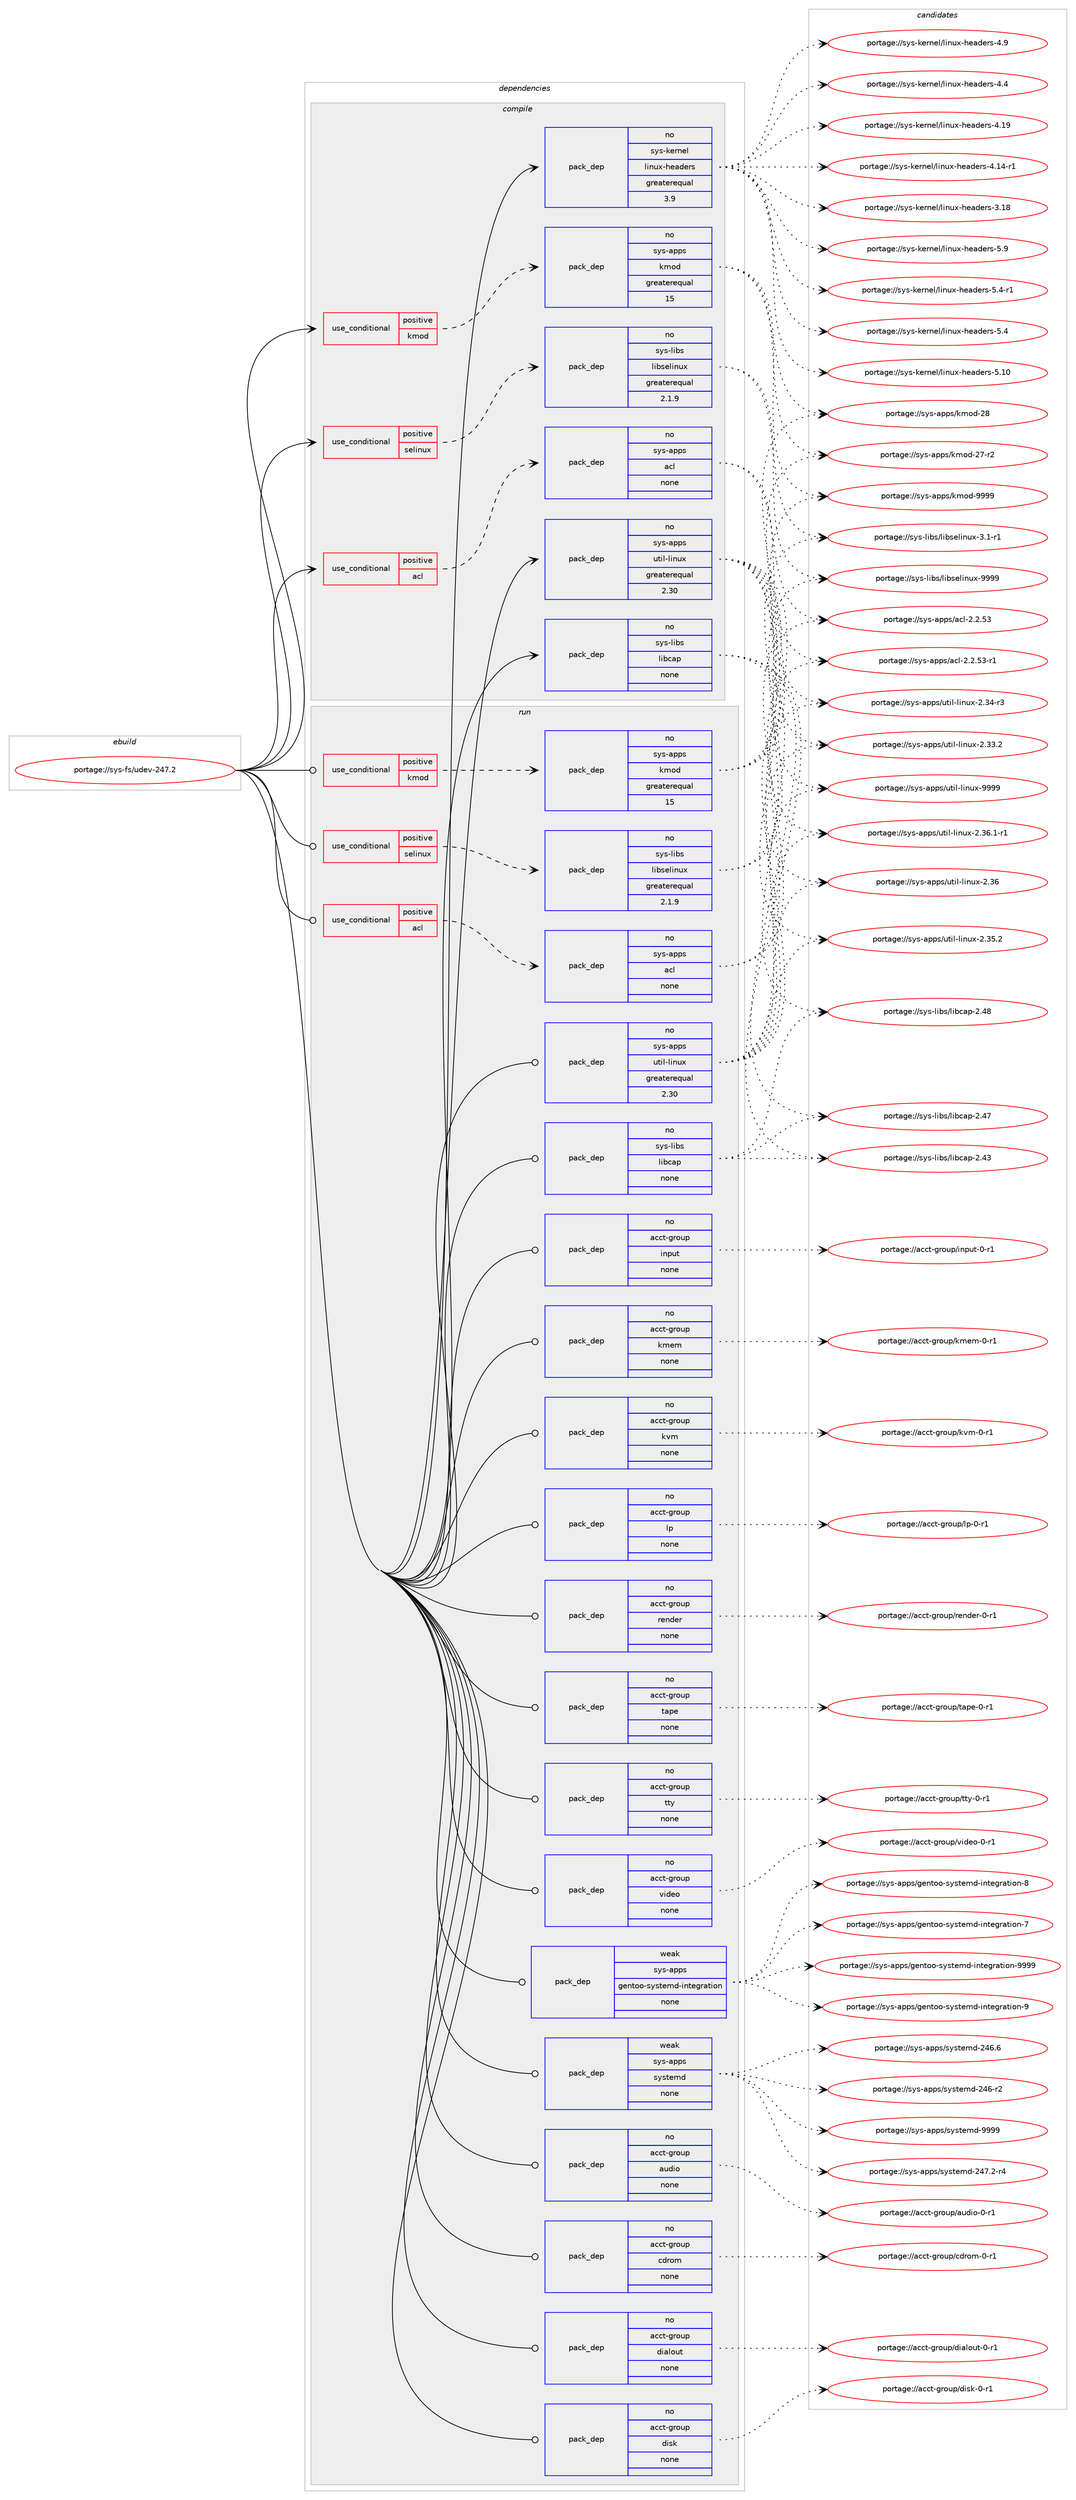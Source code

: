 digraph prolog {

# *************
# Graph options
# *************

newrank=true;
concentrate=true;
compound=true;
graph [rankdir=LR,fontname=Helvetica,fontsize=10,ranksep=1.5];#, ranksep=2.5, nodesep=0.2];
edge  [arrowhead=vee];
node  [fontname=Helvetica,fontsize=10];

# **********
# The ebuild
# **********

subgraph cluster_leftcol {
color=gray;
rank=same;
label=<<i>ebuild</i>>;
id [label="portage://sys-fs/udev-247.2", color=red, width=4, href="../sys-fs/udev-247.2.svg"];
}

# ****************
# The dependencies
# ****************

subgraph cluster_midcol {
color=gray;
label=<<i>dependencies</i>>;
subgraph cluster_compile {
fillcolor="#eeeeee";
style=filled;
label=<<i>compile</i>>;
subgraph cond1304 {
dependency5177 [label=<<TABLE BORDER="0" CELLBORDER="1" CELLSPACING="0" CELLPADDING="4"><TR><TD ROWSPAN="3" CELLPADDING="10">use_conditional</TD></TR><TR><TD>positive</TD></TR><TR><TD>acl</TD></TR></TABLE>>, shape=none, color=red];
subgraph pack3801 {
dependency5178 [label=<<TABLE BORDER="0" CELLBORDER="1" CELLSPACING="0" CELLPADDING="4" WIDTH="220"><TR><TD ROWSPAN="6" CELLPADDING="30">pack_dep</TD></TR><TR><TD WIDTH="110">no</TD></TR><TR><TD>sys-apps</TD></TR><TR><TD>acl</TD></TR><TR><TD>none</TD></TR><TR><TD></TD></TR></TABLE>>, shape=none, color=blue];
}
dependency5177:e -> dependency5178:w [weight=20,style="dashed",arrowhead="vee"];
}
id:e -> dependency5177:w [weight=20,style="solid",arrowhead="vee"];
subgraph cond1305 {
dependency5179 [label=<<TABLE BORDER="0" CELLBORDER="1" CELLSPACING="0" CELLPADDING="4"><TR><TD ROWSPAN="3" CELLPADDING="10">use_conditional</TD></TR><TR><TD>positive</TD></TR><TR><TD>kmod</TD></TR></TABLE>>, shape=none, color=red];
subgraph pack3802 {
dependency5180 [label=<<TABLE BORDER="0" CELLBORDER="1" CELLSPACING="0" CELLPADDING="4" WIDTH="220"><TR><TD ROWSPAN="6" CELLPADDING="30">pack_dep</TD></TR><TR><TD WIDTH="110">no</TD></TR><TR><TD>sys-apps</TD></TR><TR><TD>kmod</TD></TR><TR><TD>greaterequal</TD></TR><TR><TD>15</TD></TR></TABLE>>, shape=none, color=blue];
}
dependency5179:e -> dependency5180:w [weight=20,style="dashed",arrowhead="vee"];
}
id:e -> dependency5179:w [weight=20,style="solid",arrowhead="vee"];
subgraph cond1306 {
dependency5181 [label=<<TABLE BORDER="0" CELLBORDER="1" CELLSPACING="0" CELLPADDING="4"><TR><TD ROWSPAN="3" CELLPADDING="10">use_conditional</TD></TR><TR><TD>positive</TD></TR><TR><TD>selinux</TD></TR></TABLE>>, shape=none, color=red];
subgraph pack3803 {
dependency5182 [label=<<TABLE BORDER="0" CELLBORDER="1" CELLSPACING="0" CELLPADDING="4" WIDTH="220"><TR><TD ROWSPAN="6" CELLPADDING="30">pack_dep</TD></TR><TR><TD WIDTH="110">no</TD></TR><TR><TD>sys-libs</TD></TR><TR><TD>libselinux</TD></TR><TR><TD>greaterequal</TD></TR><TR><TD>2.1.9</TD></TR></TABLE>>, shape=none, color=blue];
}
dependency5181:e -> dependency5182:w [weight=20,style="dashed",arrowhead="vee"];
}
id:e -> dependency5181:w [weight=20,style="solid",arrowhead="vee"];
subgraph pack3804 {
dependency5183 [label=<<TABLE BORDER="0" CELLBORDER="1" CELLSPACING="0" CELLPADDING="4" WIDTH="220"><TR><TD ROWSPAN="6" CELLPADDING="30">pack_dep</TD></TR><TR><TD WIDTH="110">no</TD></TR><TR><TD>sys-apps</TD></TR><TR><TD>util-linux</TD></TR><TR><TD>greaterequal</TD></TR><TR><TD>2.30</TD></TR></TABLE>>, shape=none, color=blue];
}
id:e -> dependency5183:w [weight=20,style="solid",arrowhead="vee"];
subgraph pack3805 {
dependency5184 [label=<<TABLE BORDER="0" CELLBORDER="1" CELLSPACING="0" CELLPADDING="4" WIDTH="220"><TR><TD ROWSPAN="6" CELLPADDING="30">pack_dep</TD></TR><TR><TD WIDTH="110">no</TD></TR><TR><TD>sys-kernel</TD></TR><TR><TD>linux-headers</TD></TR><TR><TD>greaterequal</TD></TR><TR><TD>3.9</TD></TR></TABLE>>, shape=none, color=blue];
}
id:e -> dependency5184:w [weight=20,style="solid",arrowhead="vee"];
subgraph pack3806 {
dependency5185 [label=<<TABLE BORDER="0" CELLBORDER="1" CELLSPACING="0" CELLPADDING="4" WIDTH="220"><TR><TD ROWSPAN="6" CELLPADDING="30">pack_dep</TD></TR><TR><TD WIDTH="110">no</TD></TR><TR><TD>sys-libs</TD></TR><TR><TD>libcap</TD></TR><TR><TD>none</TD></TR><TR><TD></TD></TR></TABLE>>, shape=none, color=blue];
}
id:e -> dependency5185:w [weight=20,style="solid",arrowhead="vee"];
}
subgraph cluster_compileandrun {
fillcolor="#eeeeee";
style=filled;
label=<<i>compile and run</i>>;
}
subgraph cluster_run {
fillcolor="#eeeeee";
style=filled;
label=<<i>run</i>>;
subgraph cond1307 {
dependency5186 [label=<<TABLE BORDER="0" CELLBORDER="1" CELLSPACING="0" CELLPADDING="4"><TR><TD ROWSPAN="3" CELLPADDING="10">use_conditional</TD></TR><TR><TD>positive</TD></TR><TR><TD>acl</TD></TR></TABLE>>, shape=none, color=red];
subgraph pack3807 {
dependency5187 [label=<<TABLE BORDER="0" CELLBORDER="1" CELLSPACING="0" CELLPADDING="4" WIDTH="220"><TR><TD ROWSPAN="6" CELLPADDING="30">pack_dep</TD></TR><TR><TD WIDTH="110">no</TD></TR><TR><TD>sys-apps</TD></TR><TR><TD>acl</TD></TR><TR><TD>none</TD></TR><TR><TD></TD></TR></TABLE>>, shape=none, color=blue];
}
dependency5186:e -> dependency5187:w [weight=20,style="dashed",arrowhead="vee"];
}
id:e -> dependency5186:w [weight=20,style="solid",arrowhead="odot"];
subgraph cond1308 {
dependency5188 [label=<<TABLE BORDER="0" CELLBORDER="1" CELLSPACING="0" CELLPADDING="4"><TR><TD ROWSPAN="3" CELLPADDING="10">use_conditional</TD></TR><TR><TD>positive</TD></TR><TR><TD>kmod</TD></TR></TABLE>>, shape=none, color=red];
subgraph pack3808 {
dependency5189 [label=<<TABLE BORDER="0" CELLBORDER="1" CELLSPACING="0" CELLPADDING="4" WIDTH="220"><TR><TD ROWSPAN="6" CELLPADDING="30">pack_dep</TD></TR><TR><TD WIDTH="110">no</TD></TR><TR><TD>sys-apps</TD></TR><TR><TD>kmod</TD></TR><TR><TD>greaterequal</TD></TR><TR><TD>15</TD></TR></TABLE>>, shape=none, color=blue];
}
dependency5188:e -> dependency5189:w [weight=20,style="dashed",arrowhead="vee"];
}
id:e -> dependency5188:w [weight=20,style="solid",arrowhead="odot"];
subgraph cond1309 {
dependency5190 [label=<<TABLE BORDER="0" CELLBORDER="1" CELLSPACING="0" CELLPADDING="4"><TR><TD ROWSPAN="3" CELLPADDING="10">use_conditional</TD></TR><TR><TD>positive</TD></TR><TR><TD>selinux</TD></TR></TABLE>>, shape=none, color=red];
subgraph pack3809 {
dependency5191 [label=<<TABLE BORDER="0" CELLBORDER="1" CELLSPACING="0" CELLPADDING="4" WIDTH="220"><TR><TD ROWSPAN="6" CELLPADDING="30">pack_dep</TD></TR><TR><TD WIDTH="110">no</TD></TR><TR><TD>sys-libs</TD></TR><TR><TD>libselinux</TD></TR><TR><TD>greaterequal</TD></TR><TR><TD>2.1.9</TD></TR></TABLE>>, shape=none, color=blue];
}
dependency5190:e -> dependency5191:w [weight=20,style="dashed",arrowhead="vee"];
}
id:e -> dependency5190:w [weight=20,style="solid",arrowhead="odot"];
subgraph pack3810 {
dependency5192 [label=<<TABLE BORDER="0" CELLBORDER="1" CELLSPACING="0" CELLPADDING="4" WIDTH="220"><TR><TD ROWSPAN="6" CELLPADDING="30">pack_dep</TD></TR><TR><TD WIDTH="110">no</TD></TR><TR><TD>acct-group</TD></TR><TR><TD>audio</TD></TR><TR><TD>none</TD></TR><TR><TD></TD></TR></TABLE>>, shape=none, color=blue];
}
id:e -> dependency5192:w [weight=20,style="solid",arrowhead="odot"];
subgraph pack3811 {
dependency5193 [label=<<TABLE BORDER="0" CELLBORDER="1" CELLSPACING="0" CELLPADDING="4" WIDTH="220"><TR><TD ROWSPAN="6" CELLPADDING="30">pack_dep</TD></TR><TR><TD WIDTH="110">no</TD></TR><TR><TD>acct-group</TD></TR><TR><TD>cdrom</TD></TR><TR><TD>none</TD></TR><TR><TD></TD></TR></TABLE>>, shape=none, color=blue];
}
id:e -> dependency5193:w [weight=20,style="solid",arrowhead="odot"];
subgraph pack3812 {
dependency5194 [label=<<TABLE BORDER="0" CELLBORDER="1" CELLSPACING="0" CELLPADDING="4" WIDTH="220"><TR><TD ROWSPAN="6" CELLPADDING="30">pack_dep</TD></TR><TR><TD WIDTH="110">no</TD></TR><TR><TD>acct-group</TD></TR><TR><TD>dialout</TD></TR><TR><TD>none</TD></TR><TR><TD></TD></TR></TABLE>>, shape=none, color=blue];
}
id:e -> dependency5194:w [weight=20,style="solid",arrowhead="odot"];
subgraph pack3813 {
dependency5195 [label=<<TABLE BORDER="0" CELLBORDER="1" CELLSPACING="0" CELLPADDING="4" WIDTH="220"><TR><TD ROWSPAN="6" CELLPADDING="30">pack_dep</TD></TR><TR><TD WIDTH="110">no</TD></TR><TR><TD>acct-group</TD></TR><TR><TD>disk</TD></TR><TR><TD>none</TD></TR><TR><TD></TD></TR></TABLE>>, shape=none, color=blue];
}
id:e -> dependency5195:w [weight=20,style="solid",arrowhead="odot"];
subgraph pack3814 {
dependency5196 [label=<<TABLE BORDER="0" CELLBORDER="1" CELLSPACING="0" CELLPADDING="4" WIDTH="220"><TR><TD ROWSPAN="6" CELLPADDING="30">pack_dep</TD></TR><TR><TD WIDTH="110">no</TD></TR><TR><TD>acct-group</TD></TR><TR><TD>input</TD></TR><TR><TD>none</TD></TR><TR><TD></TD></TR></TABLE>>, shape=none, color=blue];
}
id:e -> dependency5196:w [weight=20,style="solid",arrowhead="odot"];
subgraph pack3815 {
dependency5197 [label=<<TABLE BORDER="0" CELLBORDER="1" CELLSPACING="0" CELLPADDING="4" WIDTH="220"><TR><TD ROWSPAN="6" CELLPADDING="30">pack_dep</TD></TR><TR><TD WIDTH="110">no</TD></TR><TR><TD>acct-group</TD></TR><TR><TD>kmem</TD></TR><TR><TD>none</TD></TR><TR><TD></TD></TR></TABLE>>, shape=none, color=blue];
}
id:e -> dependency5197:w [weight=20,style="solid",arrowhead="odot"];
subgraph pack3816 {
dependency5198 [label=<<TABLE BORDER="0" CELLBORDER="1" CELLSPACING="0" CELLPADDING="4" WIDTH="220"><TR><TD ROWSPAN="6" CELLPADDING="30">pack_dep</TD></TR><TR><TD WIDTH="110">no</TD></TR><TR><TD>acct-group</TD></TR><TR><TD>kvm</TD></TR><TR><TD>none</TD></TR><TR><TD></TD></TR></TABLE>>, shape=none, color=blue];
}
id:e -> dependency5198:w [weight=20,style="solid",arrowhead="odot"];
subgraph pack3817 {
dependency5199 [label=<<TABLE BORDER="0" CELLBORDER="1" CELLSPACING="0" CELLPADDING="4" WIDTH="220"><TR><TD ROWSPAN="6" CELLPADDING="30">pack_dep</TD></TR><TR><TD WIDTH="110">no</TD></TR><TR><TD>acct-group</TD></TR><TR><TD>lp</TD></TR><TR><TD>none</TD></TR><TR><TD></TD></TR></TABLE>>, shape=none, color=blue];
}
id:e -> dependency5199:w [weight=20,style="solid",arrowhead="odot"];
subgraph pack3818 {
dependency5200 [label=<<TABLE BORDER="0" CELLBORDER="1" CELLSPACING="0" CELLPADDING="4" WIDTH="220"><TR><TD ROWSPAN="6" CELLPADDING="30">pack_dep</TD></TR><TR><TD WIDTH="110">no</TD></TR><TR><TD>acct-group</TD></TR><TR><TD>render</TD></TR><TR><TD>none</TD></TR><TR><TD></TD></TR></TABLE>>, shape=none, color=blue];
}
id:e -> dependency5200:w [weight=20,style="solid",arrowhead="odot"];
subgraph pack3819 {
dependency5201 [label=<<TABLE BORDER="0" CELLBORDER="1" CELLSPACING="0" CELLPADDING="4" WIDTH="220"><TR><TD ROWSPAN="6" CELLPADDING="30">pack_dep</TD></TR><TR><TD WIDTH="110">no</TD></TR><TR><TD>acct-group</TD></TR><TR><TD>tape</TD></TR><TR><TD>none</TD></TR><TR><TD></TD></TR></TABLE>>, shape=none, color=blue];
}
id:e -> dependency5201:w [weight=20,style="solid",arrowhead="odot"];
subgraph pack3820 {
dependency5202 [label=<<TABLE BORDER="0" CELLBORDER="1" CELLSPACING="0" CELLPADDING="4" WIDTH="220"><TR><TD ROWSPAN="6" CELLPADDING="30">pack_dep</TD></TR><TR><TD WIDTH="110">no</TD></TR><TR><TD>acct-group</TD></TR><TR><TD>tty</TD></TR><TR><TD>none</TD></TR><TR><TD></TD></TR></TABLE>>, shape=none, color=blue];
}
id:e -> dependency5202:w [weight=20,style="solid",arrowhead="odot"];
subgraph pack3821 {
dependency5203 [label=<<TABLE BORDER="0" CELLBORDER="1" CELLSPACING="0" CELLPADDING="4" WIDTH="220"><TR><TD ROWSPAN="6" CELLPADDING="30">pack_dep</TD></TR><TR><TD WIDTH="110">no</TD></TR><TR><TD>acct-group</TD></TR><TR><TD>video</TD></TR><TR><TD>none</TD></TR><TR><TD></TD></TR></TABLE>>, shape=none, color=blue];
}
id:e -> dependency5203:w [weight=20,style="solid",arrowhead="odot"];
subgraph pack3822 {
dependency5204 [label=<<TABLE BORDER="0" CELLBORDER="1" CELLSPACING="0" CELLPADDING="4" WIDTH="220"><TR><TD ROWSPAN="6" CELLPADDING="30">pack_dep</TD></TR><TR><TD WIDTH="110">no</TD></TR><TR><TD>sys-apps</TD></TR><TR><TD>util-linux</TD></TR><TR><TD>greaterequal</TD></TR><TR><TD>2.30</TD></TR></TABLE>>, shape=none, color=blue];
}
id:e -> dependency5204:w [weight=20,style="solid",arrowhead="odot"];
subgraph pack3823 {
dependency5205 [label=<<TABLE BORDER="0" CELLBORDER="1" CELLSPACING="0" CELLPADDING="4" WIDTH="220"><TR><TD ROWSPAN="6" CELLPADDING="30">pack_dep</TD></TR><TR><TD WIDTH="110">no</TD></TR><TR><TD>sys-libs</TD></TR><TR><TD>libcap</TD></TR><TR><TD>none</TD></TR><TR><TD></TD></TR></TABLE>>, shape=none, color=blue];
}
id:e -> dependency5205:w [weight=20,style="solid",arrowhead="odot"];
subgraph pack3824 {
dependency5206 [label=<<TABLE BORDER="0" CELLBORDER="1" CELLSPACING="0" CELLPADDING="4" WIDTH="220"><TR><TD ROWSPAN="6" CELLPADDING="30">pack_dep</TD></TR><TR><TD WIDTH="110">weak</TD></TR><TR><TD>sys-apps</TD></TR><TR><TD>gentoo-systemd-integration</TD></TR><TR><TD>none</TD></TR><TR><TD></TD></TR></TABLE>>, shape=none, color=blue];
}
id:e -> dependency5206:w [weight=20,style="solid",arrowhead="odot"];
subgraph pack3825 {
dependency5207 [label=<<TABLE BORDER="0" CELLBORDER="1" CELLSPACING="0" CELLPADDING="4" WIDTH="220"><TR><TD ROWSPAN="6" CELLPADDING="30">pack_dep</TD></TR><TR><TD WIDTH="110">weak</TD></TR><TR><TD>sys-apps</TD></TR><TR><TD>systemd</TD></TR><TR><TD>none</TD></TR><TR><TD></TD></TR></TABLE>>, shape=none, color=blue];
}
id:e -> dependency5207:w [weight=20,style="solid",arrowhead="odot"];
}
}

# **************
# The candidates
# **************

subgraph cluster_choices {
rank=same;
color=gray;
label=<<i>candidates</i>>;

subgraph choice3801 {
color=black;
nodesep=1;
choice1151211154597112112115479799108455046504653514511449 [label="portage://sys-apps/acl-2.2.53-r1", color=red, width=4,href="../sys-apps/acl-2.2.53-r1.svg"];
choice115121115459711211211547979910845504650465351 [label="portage://sys-apps/acl-2.2.53", color=red, width=4,href="../sys-apps/acl-2.2.53.svg"];
dependency5178:e -> choice1151211154597112112115479799108455046504653514511449:w [style=dotted,weight="100"];
dependency5178:e -> choice115121115459711211211547979910845504650465351:w [style=dotted,weight="100"];
}
subgraph choice3802 {
color=black;
nodesep=1;
choice1151211154597112112115471071091111004557575757 [label="portage://sys-apps/kmod-9999", color=red, width=4,href="../sys-apps/kmod-9999.svg"];
choice115121115459711211211547107109111100455056 [label="portage://sys-apps/kmod-28", color=red, width=4,href="../sys-apps/kmod-28.svg"];
choice1151211154597112112115471071091111004550554511450 [label="portage://sys-apps/kmod-27-r2", color=red, width=4,href="../sys-apps/kmod-27-r2.svg"];
dependency5180:e -> choice1151211154597112112115471071091111004557575757:w [style=dotted,weight="100"];
dependency5180:e -> choice115121115459711211211547107109111100455056:w [style=dotted,weight="100"];
dependency5180:e -> choice1151211154597112112115471071091111004550554511450:w [style=dotted,weight="100"];
}
subgraph choice3803 {
color=black;
nodesep=1;
choice115121115451081059811547108105981151011081051101171204557575757 [label="portage://sys-libs/libselinux-9999", color=red, width=4,href="../sys-libs/libselinux-9999.svg"];
choice11512111545108105981154710810598115101108105110117120455146494511449 [label="portage://sys-libs/libselinux-3.1-r1", color=red, width=4,href="../sys-libs/libselinux-3.1-r1.svg"];
dependency5182:e -> choice115121115451081059811547108105981151011081051101171204557575757:w [style=dotted,weight="100"];
dependency5182:e -> choice11512111545108105981154710810598115101108105110117120455146494511449:w [style=dotted,weight="100"];
}
subgraph choice3804 {
color=black;
nodesep=1;
choice115121115459711211211547117116105108451081051101171204557575757 [label="portage://sys-apps/util-linux-9999", color=red, width=4,href="../sys-apps/util-linux-9999.svg"];
choice11512111545971121121154711711610510845108105110117120455046515446494511449 [label="portage://sys-apps/util-linux-2.36.1-r1", color=red, width=4,href="../sys-apps/util-linux-2.36.1-r1.svg"];
choice115121115459711211211547117116105108451081051101171204550465154 [label="portage://sys-apps/util-linux-2.36", color=red, width=4,href="../sys-apps/util-linux-2.36.svg"];
choice1151211154597112112115471171161051084510810511011712045504651534650 [label="portage://sys-apps/util-linux-2.35.2", color=red, width=4,href="../sys-apps/util-linux-2.35.2.svg"];
choice1151211154597112112115471171161051084510810511011712045504651524511451 [label="portage://sys-apps/util-linux-2.34-r3", color=red, width=4,href="../sys-apps/util-linux-2.34-r3.svg"];
choice1151211154597112112115471171161051084510810511011712045504651514650 [label="portage://sys-apps/util-linux-2.33.2", color=red, width=4,href="../sys-apps/util-linux-2.33.2.svg"];
dependency5183:e -> choice115121115459711211211547117116105108451081051101171204557575757:w [style=dotted,weight="100"];
dependency5183:e -> choice11512111545971121121154711711610510845108105110117120455046515446494511449:w [style=dotted,weight="100"];
dependency5183:e -> choice115121115459711211211547117116105108451081051101171204550465154:w [style=dotted,weight="100"];
dependency5183:e -> choice1151211154597112112115471171161051084510810511011712045504651534650:w [style=dotted,weight="100"];
dependency5183:e -> choice1151211154597112112115471171161051084510810511011712045504651524511451:w [style=dotted,weight="100"];
dependency5183:e -> choice1151211154597112112115471171161051084510810511011712045504651514650:w [style=dotted,weight="100"];
}
subgraph choice3805 {
color=black;
nodesep=1;
choice1151211154510710111411010110847108105110117120451041019710010111411545534657 [label="portage://sys-kernel/linux-headers-5.9", color=red, width=4,href="../sys-kernel/linux-headers-5.9.svg"];
choice11512111545107101114110101108471081051101171204510410197100101114115455346524511449 [label="portage://sys-kernel/linux-headers-5.4-r1", color=red, width=4,href="../sys-kernel/linux-headers-5.4-r1.svg"];
choice1151211154510710111411010110847108105110117120451041019710010111411545534652 [label="portage://sys-kernel/linux-headers-5.4", color=red, width=4,href="../sys-kernel/linux-headers-5.4.svg"];
choice115121115451071011141101011084710810511011712045104101971001011141154553464948 [label="portage://sys-kernel/linux-headers-5.10", color=red, width=4,href="../sys-kernel/linux-headers-5.10.svg"];
choice1151211154510710111411010110847108105110117120451041019710010111411545524657 [label="portage://sys-kernel/linux-headers-4.9", color=red, width=4,href="../sys-kernel/linux-headers-4.9.svg"];
choice1151211154510710111411010110847108105110117120451041019710010111411545524652 [label="portage://sys-kernel/linux-headers-4.4", color=red, width=4,href="../sys-kernel/linux-headers-4.4.svg"];
choice115121115451071011141101011084710810511011712045104101971001011141154552464957 [label="portage://sys-kernel/linux-headers-4.19", color=red, width=4,href="../sys-kernel/linux-headers-4.19.svg"];
choice1151211154510710111411010110847108105110117120451041019710010111411545524649524511449 [label="portage://sys-kernel/linux-headers-4.14-r1", color=red, width=4,href="../sys-kernel/linux-headers-4.14-r1.svg"];
choice115121115451071011141101011084710810511011712045104101971001011141154551464956 [label="portage://sys-kernel/linux-headers-3.18", color=red, width=4,href="../sys-kernel/linux-headers-3.18.svg"];
dependency5184:e -> choice1151211154510710111411010110847108105110117120451041019710010111411545534657:w [style=dotted,weight="100"];
dependency5184:e -> choice11512111545107101114110101108471081051101171204510410197100101114115455346524511449:w [style=dotted,weight="100"];
dependency5184:e -> choice1151211154510710111411010110847108105110117120451041019710010111411545534652:w [style=dotted,weight="100"];
dependency5184:e -> choice115121115451071011141101011084710810511011712045104101971001011141154553464948:w [style=dotted,weight="100"];
dependency5184:e -> choice1151211154510710111411010110847108105110117120451041019710010111411545524657:w [style=dotted,weight="100"];
dependency5184:e -> choice1151211154510710111411010110847108105110117120451041019710010111411545524652:w [style=dotted,weight="100"];
dependency5184:e -> choice115121115451071011141101011084710810511011712045104101971001011141154552464957:w [style=dotted,weight="100"];
dependency5184:e -> choice1151211154510710111411010110847108105110117120451041019710010111411545524649524511449:w [style=dotted,weight="100"];
dependency5184:e -> choice115121115451071011141101011084710810511011712045104101971001011141154551464956:w [style=dotted,weight="100"];
}
subgraph choice3806 {
color=black;
nodesep=1;
choice1151211154510810598115471081059899971124550465256 [label="portage://sys-libs/libcap-2.48", color=red, width=4,href="../sys-libs/libcap-2.48.svg"];
choice1151211154510810598115471081059899971124550465255 [label="portage://sys-libs/libcap-2.47", color=red, width=4,href="../sys-libs/libcap-2.47.svg"];
choice1151211154510810598115471081059899971124550465251 [label="portage://sys-libs/libcap-2.43", color=red, width=4,href="../sys-libs/libcap-2.43.svg"];
dependency5185:e -> choice1151211154510810598115471081059899971124550465256:w [style=dotted,weight="100"];
dependency5185:e -> choice1151211154510810598115471081059899971124550465255:w [style=dotted,weight="100"];
dependency5185:e -> choice1151211154510810598115471081059899971124550465251:w [style=dotted,weight="100"];
}
subgraph choice3807 {
color=black;
nodesep=1;
choice1151211154597112112115479799108455046504653514511449 [label="portage://sys-apps/acl-2.2.53-r1", color=red, width=4,href="../sys-apps/acl-2.2.53-r1.svg"];
choice115121115459711211211547979910845504650465351 [label="portage://sys-apps/acl-2.2.53", color=red, width=4,href="../sys-apps/acl-2.2.53.svg"];
dependency5187:e -> choice1151211154597112112115479799108455046504653514511449:w [style=dotted,weight="100"];
dependency5187:e -> choice115121115459711211211547979910845504650465351:w [style=dotted,weight="100"];
}
subgraph choice3808 {
color=black;
nodesep=1;
choice1151211154597112112115471071091111004557575757 [label="portage://sys-apps/kmod-9999", color=red, width=4,href="../sys-apps/kmod-9999.svg"];
choice115121115459711211211547107109111100455056 [label="portage://sys-apps/kmod-28", color=red, width=4,href="../sys-apps/kmod-28.svg"];
choice1151211154597112112115471071091111004550554511450 [label="portage://sys-apps/kmod-27-r2", color=red, width=4,href="../sys-apps/kmod-27-r2.svg"];
dependency5189:e -> choice1151211154597112112115471071091111004557575757:w [style=dotted,weight="100"];
dependency5189:e -> choice115121115459711211211547107109111100455056:w [style=dotted,weight="100"];
dependency5189:e -> choice1151211154597112112115471071091111004550554511450:w [style=dotted,weight="100"];
}
subgraph choice3809 {
color=black;
nodesep=1;
choice115121115451081059811547108105981151011081051101171204557575757 [label="portage://sys-libs/libselinux-9999", color=red, width=4,href="../sys-libs/libselinux-9999.svg"];
choice11512111545108105981154710810598115101108105110117120455146494511449 [label="portage://sys-libs/libselinux-3.1-r1", color=red, width=4,href="../sys-libs/libselinux-3.1-r1.svg"];
dependency5191:e -> choice115121115451081059811547108105981151011081051101171204557575757:w [style=dotted,weight="100"];
dependency5191:e -> choice11512111545108105981154710810598115101108105110117120455146494511449:w [style=dotted,weight="100"];
}
subgraph choice3810 {
color=black;
nodesep=1;
choice97999911645103114111117112479711710010511145484511449 [label="portage://acct-group/audio-0-r1", color=red, width=4,href="../acct-group/audio-0-r1.svg"];
dependency5192:e -> choice97999911645103114111117112479711710010511145484511449:w [style=dotted,weight="100"];
}
subgraph choice3811 {
color=black;
nodesep=1;
choice97999911645103114111117112479910011411110945484511449 [label="portage://acct-group/cdrom-0-r1", color=red, width=4,href="../acct-group/cdrom-0-r1.svg"];
dependency5193:e -> choice97999911645103114111117112479910011411110945484511449:w [style=dotted,weight="100"];
}
subgraph choice3812 {
color=black;
nodesep=1;
choice97999911645103114111117112471001059710811111711645484511449 [label="portage://acct-group/dialout-0-r1", color=red, width=4,href="../acct-group/dialout-0-r1.svg"];
dependency5194:e -> choice97999911645103114111117112471001059710811111711645484511449:w [style=dotted,weight="100"];
}
subgraph choice3813 {
color=black;
nodesep=1;
choice979999116451031141111171124710010511510745484511449 [label="portage://acct-group/disk-0-r1", color=red, width=4,href="../acct-group/disk-0-r1.svg"];
dependency5195:e -> choice979999116451031141111171124710010511510745484511449:w [style=dotted,weight="100"];
}
subgraph choice3814 {
color=black;
nodesep=1;
choice979999116451031141111171124710511011211711645484511449 [label="portage://acct-group/input-0-r1", color=red, width=4,href="../acct-group/input-0-r1.svg"];
dependency5196:e -> choice979999116451031141111171124710511011211711645484511449:w [style=dotted,weight="100"];
}
subgraph choice3815 {
color=black;
nodesep=1;
choice979999116451031141111171124710710910110945484511449 [label="portage://acct-group/kmem-0-r1", color=red, width=4,href="../acct-group/kmem-0-r1.svg"];
dependency5197:e -> choice979999116451031141111171124710710910110945484511449:w [style=dotted,weight="100"];
}
subgraph choice3816 {
color=black;
nodesep=1;
choice979999116451031141111171124710711810945484511449 [label="portage://acct-group/kvm-0-r1", color=red, width=4,href="../acct-group/kvm-0-r1.svg"];
dependency5198:e -> choice979999116451031141111171124710711810945484511449:w [style=dotted,weight="100"];
}
subgraph choice3817 {
color=black;
nodesep=1;
choice979999116451031141111171124710811245484511449 [label="portage://acct-group/lp-0-r1", color=red, width=4,href="../acct-group/lp-0-r1.svg"];
dependency5199:e -> choice979999116451031141111171124710811245484511449:w [style=dotted,weight="100"];
}
subgraph choice3818 {
color=black;
nodesep=1;
choice979999116451031141111171124711410111010010111445484511449 [label="portage://acct-group/render-0-r1", color=red, width=4,href="../acct-group/render-0-r1.svg"];
dependency5200:e -> choice979999116451031141111171124711410111010010111445484511449:w [style=dotted,weight="100"];
}
subgraph choice3819 {
color=black;
nodesep=1;
choice97999911645103114111117112471169711210145484511449 [label="portage://acct-group/tape-0-r1", color=red, width=4,href="../acct-group/tape-0-r1.svg"];
dependency5201:e -> choice97999911645103114111117112471169711210145484511449:w [style=dotted,weight="100"];
}
subgraph choice3820 {
color=black;
nodesep=1;
choice979999116451031141111171124711611612145484511449 [label="portage://acct-group/tty-0-r1", color=red, width=4,href="../acct-group/tty-0-r1.svg"];
dependency5202:e -> choice979999116451031141111171124711611612145484511449:w [style=dotted,weight="100"];
}
subgraph choice3821 {
color=black;
nodesep=1;
choice979999116451031141111171124711810510010111145484511449 [label="portage://acct-group/video-0-r1", color=red, width=4,href="../acct-group/video-0-r1.svg"];
dependency5203:e -> choice979999116451031141111171124711810510010111145484511449:w [style=dotted,weight="100"];
}
subgraph choice3822 {
color=black;
nodesep=1;
choice115121115459711211211547117116105108451081051101171204557575757 [label="portage://sys-apps/util-linux-9999", color=red, width=4,href="../sys-apps/util-linux-9999.svg"];
choice11512111545971121121154711711610510845108105110117120455046515446494511449 [label="portage://sys-apps/util-linux-2.36.1-r1", color=red, width=4,href="../sys-apps/util-linux-2.36.1-r1.svg"];
choice115121115459711211211547117116105108451081051101171204550465154 [label="portage://sys-apps/util-linux-2.36", color=red, width=4,href="../sys-apps/util-linux-2.36.svg"];
choice1151211154597112112115471171161051084510810511011712045504651534650 [label="portage://sys-apps/util-linux-2.35.2", color=red, width=4,href="../sys-apps/util-linux-2.35.2.svg"];
choice1151211154597112112115471171161051084510810511011712045504651524511451 [label="portage://sys-apps/util-linux-2.34-r3", color=red, width=4,href="../sys-apps/util-linux-2.34-r3.svg"];
choice1151211154597112112115471171161051084510810511011712045504651514650 [label="portage://sys-apps/util-linux-2.33.2", color=red, width=4,href="../sys-apps/util-linux-2.33.2.svg"];
dependency5204:e -> choice115121115459711211211547117116105108451081051101171204557575757:w [style=dotted,weight="100"];
dependency5204:e -> choice11512111545971121121154711711610510845108105110117120455046515446494511449:w [style=dotted,weight="100"];
dependency5204:e -> choice115121115459711211211547117116105108451081051101171204550465154:w [style=dotted,weight="100"];
dependency5204:e -> choice1151211154597112112115471171161051084510810511011712045504651534650:w [style=dotted,weight="100"];
dependency5204:e -> choice1151211154597112112115471171161051084510810511011712045504651524511451:w [style=dotted,weight="100"];
dependency5204:e -> choice1151211154597112112115471171161051084510810511011712045504651514650:w [style=dotted,weight="100"];
}
subgraph choice3823 {
color=black;
nodesep=1;
choice1151211154510810598115471081059899971124550465256 [label="portage://sys-libs/libcap-2.48", color=red, width=4,href="../sys-libs/libcap-2.48.svg"];
choice1151211154510810598115471081059899971124550465255 [label="portage://sys-libs/libcap-2.47", color=red, width=4,href="../sys-libs/libcap-2.47.svg"];
choice1151211154510810598115471081059899971124550465251 [label="portage://sys-libs/libcap-2.43", color=red, width=4,href="../sys-libs/libcap-2.43.svg"];
dependency5205:e -> choice1151211154510810598115471081059899971124550465256:w [style=dotted,weight="100"];
dependency5205:e -> choice1151211154510810598115471081059899971124550465255:w [style=dotted,weight="100"];
dependency5205:e -> choice1151211154510810598115471081059899971124550465251:w [style=dotted,weight="100"];
}
subgraph choice3824 {
color=black;
nodesep=1;
choice1151211154597112112115471031011101161111114511512111511610110910045105110116101103114971161051111104557575757 [label="portage://sys-apps/gentoo-systemd-integration-9999", color=red, width=4,href="../sys-apps/gentoo-systemd-integration-9999.svg"];
choice1151211154597112112115471031011101161111114511512111511610110910045105110116101103114971161051111104557 [label="portage://sys-apps/gentoo-systemd-integration-9", color=red, width=4,href="../sys-apps/gentoo-systemd-integration-9.svg"];
choice1151211154597112112115471031011101161111114511512111511610110910045105110116101103114971161051111104556 [label="portage://sys-apps/gentoo-systemd-integration-8", color=red, width=4,href="../sys-apps/gentoo-systemd-integration-8.svg"];
choice1151211154597112112115471031011101161111114511512111511610110910045105110116101103114971161051111104555 [label="portage://sys-apps/gentoo-systemd-integration-7", color=red, width=4,href="../sys-apps/gentoo-systemd-integration-7.svg"];
dependency5206:e -> choice1151211154597112112115471031011101161111114511512111511610110910045105110116101103114971161051111104557575757:w [style=dotted,weight="100"];
dependency5206:e -> choice1151211154597112112115471031011101161111114511512111511610110910045105110116101103114971161051111104557:w [style=dotted,weight="100"];
dependency5206:e -> choice1151211154597112112115471031011101161111114511512111511610110910045105110116101103114971161051111104556:w [style=dotted,weight="100"];
dependency5206:e -> choice1151211154597112112115471031011101161111114511512111511610110910045105110116101103114971161051111104555:w [style=dotted,weight="100"];
}
subgraph choice3825 {
color=black;
nodesep=1;
choice1151211154597112112115471151211151161011091004557575757 [label="portage://sys-apps/systemd-9999", color=red, width=4,href="../sys-apps/systemd-9999.svg"];
choice1151211154597112112115471151211151161011091004550525546504511452 [label="portage://sys-apps/systemd-247.2-r4", color=red, width=4,href="../sys-apps/systemd-247.2-r4.svg"];
choice115121115459711211211547115121115116101109100455052544654 [label="portage://sys-apps/systemd-246.6", color=red, width=4,href="../sys-apps/systemd-246.6.svg"];
choice115121115459711211211547115121115116101109100455052544511450 [label="portage://sys-apps/systemd-246-r2", color=red, width=4,href="../sys-apps/systemd-246-r2.svg"];
dependency5207:e -> choice1151211154597112112115471151211151161011091004557575757:w [style=dotted,weight="100"];
dependency5207:e -> choice1151211154597112112115471151211151161011091004550525546504511452:w [style=dotted,weight="100"];
dependency5207:e -> choice115121115459711211211547115121115116101109100455052544654:w [style=dotted,weight="100"];
dependency5207:e -> choice115121115459711211211547115121115116101109100455052544511450:w [style=dotted,weight="100"];
}
}

}
